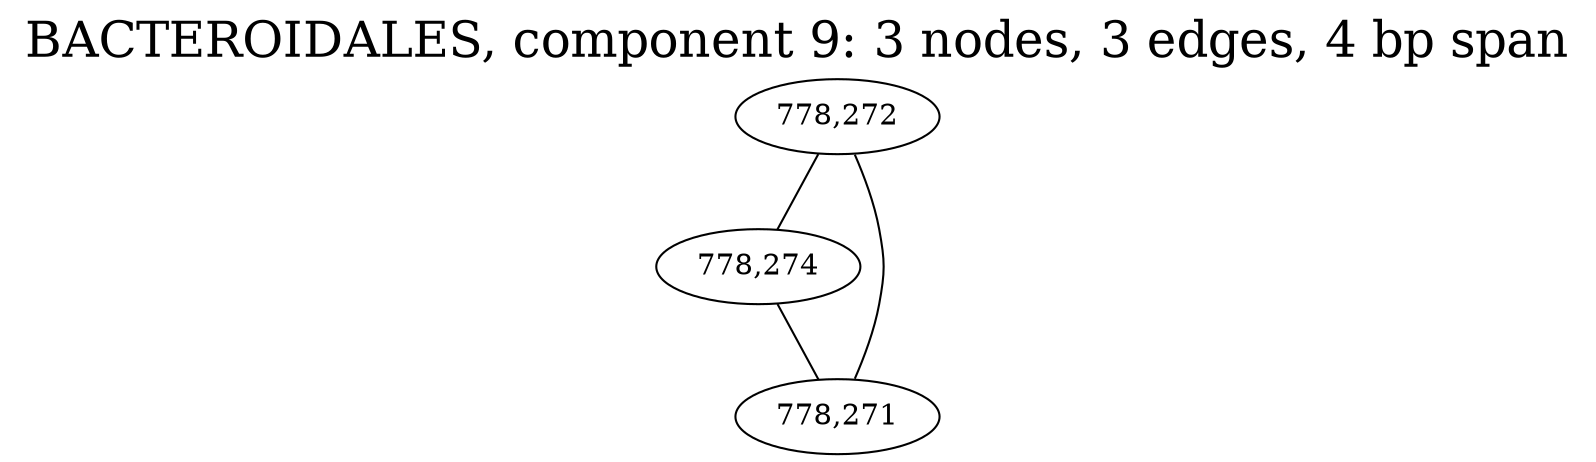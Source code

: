 graph BACTEROIDALES_cc9 {
	overlap="prism50";
	outputorder="edgesfirst";
	node [style="filled"];
	label="BACTEROIDALES, component 9: 3 nodes, 3 edges, 4 bp span";
	labelloc="t";
	fontsize=24;
	"778,272" [fillcolor="#ffffff", fontcolor="#000000"];
	"778,274" [fillcolor="#ffffff", fontcolor="#000000"];
	"778,271" [fillcolor="#ffffff", fontcolor="#000000"];
	"778,272" -- "778,271";
	"778,272" -- "778,274";
	"778,274" -- "778,271";
}